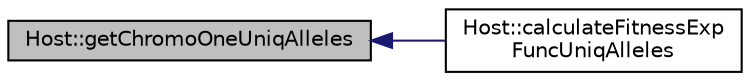 digraph "Host::getChromoOneUniqAlleles"
{
  edge [fontname="Helvetica",fontsize="10",labelfontname="Helvetica",labelfontsize="10"];
  node [fontname="Helvetica",fontsize="10",shape=record];
  rankdir="LR";
  Node1 [label="Host::getChromoOneUniqAlleles",height=0.2,width=0.4,color="black", fillcolor="grey75", style="filled", fontcolor="black"];
  Node1 -> Node2 [dir="back",color="midnightblue",fontsize="10",style="solid",fontname="Helvetica"];
  Node2 [label="Host::calculateFitnessExp\lFuncUniqAlleles",height=0.2,width=0.4,color="black", fillcolor="white", style="filled",URL="$class_host.html#ad185a5e02c8ed0930e4d400e9c0e6a9a",tooltip="Core method. Calculates host individual fitness in proportion to the Gaussian function of the number ..."];
}
